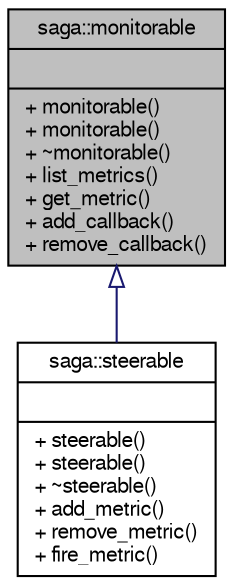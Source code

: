 digraph G
{
  bgcolor="transparent";
  edge [fontname="FreeSans",fontsize="10",labelfontname="FreeSans",labelfontsize="10"];
  node [fontname="FreeSans",fontsize="10",shape=record];
  Node1 [label="{saga::monitorable\n||+ monitorable()\l+ monitorable()\l+ ~monitorable()\l+ list_metrics()\l+ get_metric()\l+ add_callback()\l+ remove_callback()\l}",height=0.2,width=0.4,color="black", fillcolor="grey75", style="filled" fontcolor="black"];
  Node1 -> Node2 [dir="back",color="midnightblue",fontsize="10",style="solid",arrowtail="onormal",fontname="FreeSans"];
  Node2 [label="{saga::steerable\n||+ steerable()\l+ steerable()\l+ ~steerable()\l+ add_metric()\l+ remove_metric()\l+ fire_metric()\l}",height=0.2,width=0.4,color="black",URL="$classsaga_1_1steerable.html",tooltip="The steerable interface is implemented by saga objects which can be steered, i.e. which have writable..."];
}
